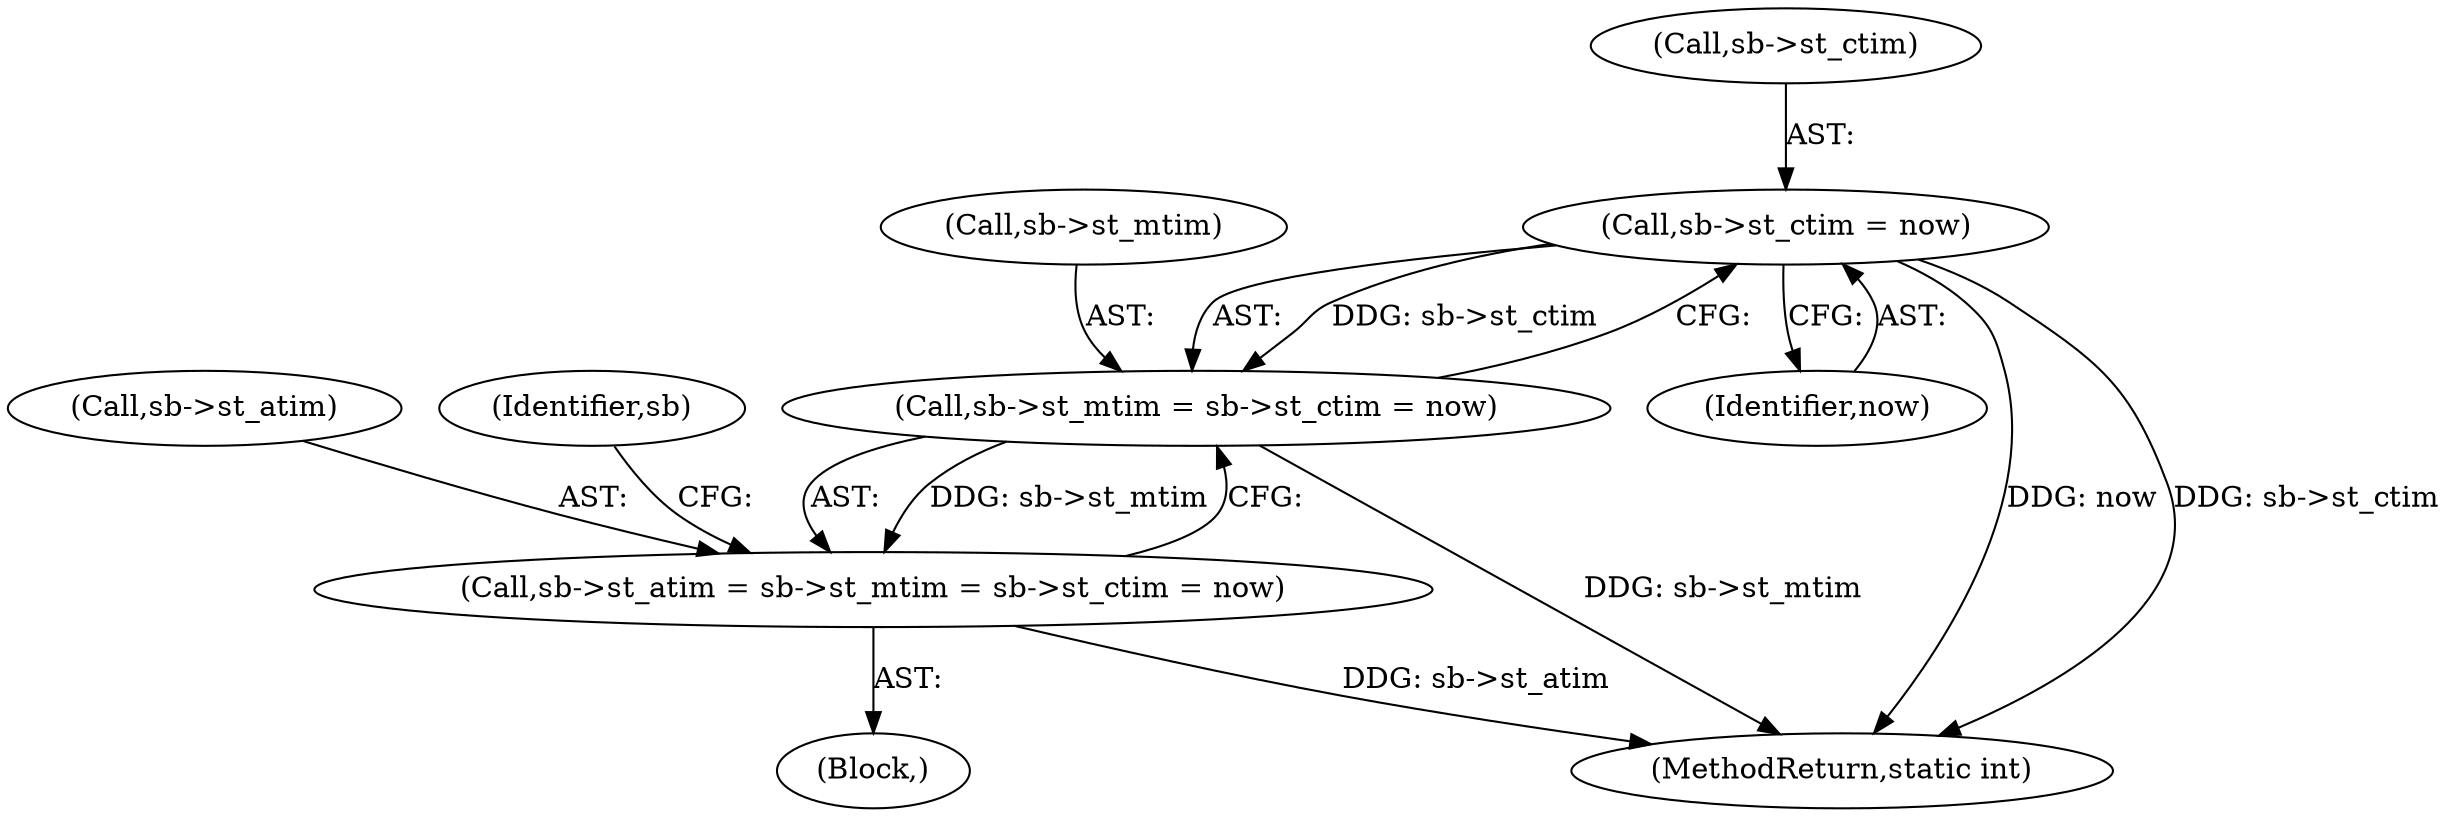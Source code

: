 digraph "0_lxcfs_a8b6c3e0537e90fba3c55910fd1b7229d54a60a7_0@pointer" {
"1000174" [label="(Call,sb->st_ctim = now)"];
"1000170" [label="(Call,sb->st_mtim = sb->st_ctim = now)"];
"1000166" [label="(Call,sb->st_atim = sb->st_mtim = sb->st_ctim = now)"];
"1000178" [label="(Identifier,now)"];
"1000106" [label="(Block,)"];
"1000166" [label="(Call,sb->st_atim = sb->st_mtim = sb->st_ctim = now)"];
"1000457" [label="(MethodReturn,static int)"];
"1000167" [label="(Call,sb->st_atim)"];
"1000170" [label="(Call,sb->st_mtim = sb->st_ctim = now)"];
"1000171" [label="(Call,sb->st_mtim)"];
"1000175" [label="(Call,sb->st_ctim)"];
"1000174" [label="(Call,sb->st_ctim = now)"];
"1000181" [label="(Identifier,sb)"];
"1000174" -> "1000170"  [label="AST: "];
"1000174" -> "1000178"  [label="CFG: "];
"1000175" -> "1000174"  [label="AST: "];
"1000178" -> "1000174"  [label="AST: "];
"1000170" -> "1000174"  [label="CFG: "];
"1000174" -> "1000457"  [label="DDG: now"];
"1000174" -> "1000457"  [label="DDG: sb->st_ctim"];
"1000174" -> "1000170"  [label="DDG: sb->st_ctim"];
"1000170" -> "1000166"  [label="AST: "];
"1000171" -> "1000170"  [label="AST: "];
"1000166" -> "1000170"  [label="CFG: "];
"1000170" -> "1000457"  [label="DDG: sb->st_mtim"];
"1000170" -> "1000166"  [label="DDG: sb->st_mtim"];
"1000166" -> "1000106"  [label="AST: "];
"1000167" -> "1000166"  [label="AST: "];
"1000181" -> "1000166"  [label="CFG: "];
"1000166" -> "1000457"  [label="DDG: sb->st_atim"];
}
